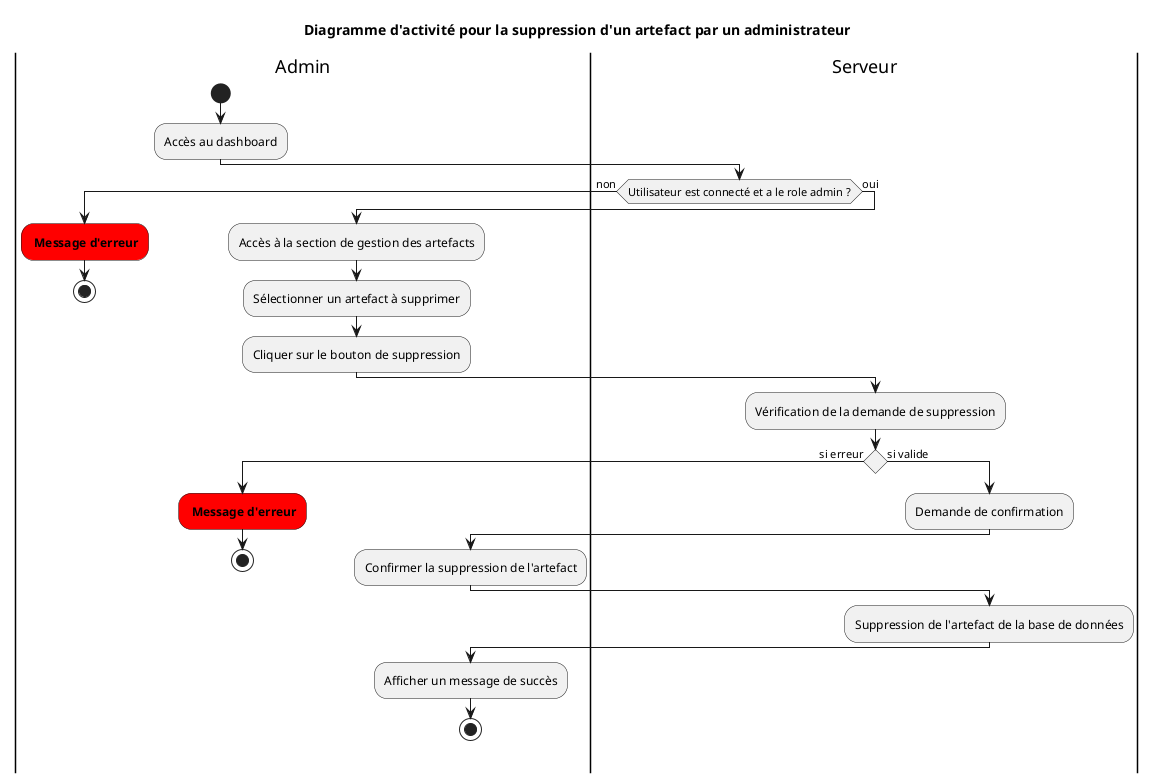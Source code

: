 @startuml DiagrammeActiviteAdminDeleteRelic
title Diagramme d'activité pour la suppression d'un artefact par un administrateur

|Admin|
start
:Accès au dashboard;
|Serveur|
if (Utilisateur est connecté et a le role admin ?) then (non)
  |Admin|
  #red: **Message d'erreur**;
  stop
else (oui)
  |Admin|
  :Accès à la section de gestion des artefacts;
  :Sélectionner un artefact à supprimer;
  :Cliquer sur le bouton de suppression;
  |Serveur|
  :Vérification de la demande de suppression;
  if () is (si erreur) then
    |Admin|
    #red: **Message d'erreur**;
    stop
  else (si valide)
    |Serveur|
    :Demande de confirmation;
    |Admin|
    :Confirmer la suppression de l'artefact;
    |Serveur|
    :Suppression de l'artefact de la base de données;
    |Admin|
    :Afficher un message de succès;
    stop
  endif
  endif
@enduml